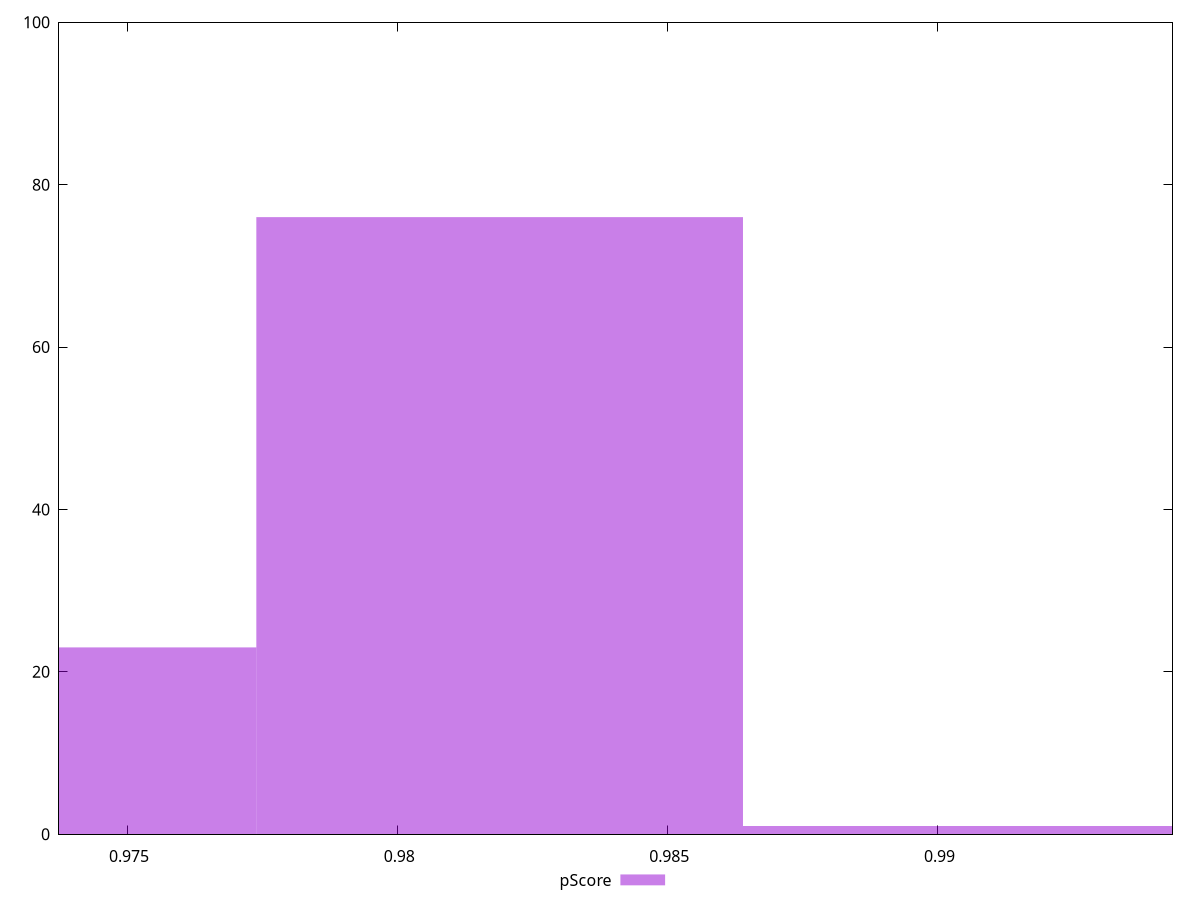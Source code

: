 reset

$pScore <<EOF
0.9818974626044658 76
0.97288922900259 23
0.9909056962063416 1
EOF

set key outside below
set boxwidth 0.009008233601875833
set xrange [0.9737405976315334:0.9943522027146616]
set yrange [0:100]
set trange [0:100]
set style fill transparent solid 0.5 noborder
set terminal svg size 640, 490 enhanced background rgb 'white'
set output "reports/report_00031_2021-02-24T23-18-18.084Z/first-contentful-paint/samples/card/pScore/histogram.svg"

plot $pScore title "pScore" with boxes

reset
